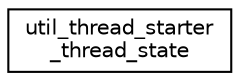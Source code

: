 digraph "Graphical Class Hierarchy"
{
 // LATEX_PDF_SIZE
  edge [fontname="Helvetica",fontsize="10",labelfontname="Helvetica",labelfontsize="10"];
  node [fontname="Helvetica",fontsize="10",shape=record];
  rankdir="LR";
  Node0 [label="util_thread_starter\l_thread_state",height=0.2,width=0.4,color="black", fillcolor="white", style="filled",URL="$structutil__thread__starter__thread__state.html",tooltip=" "];
}
